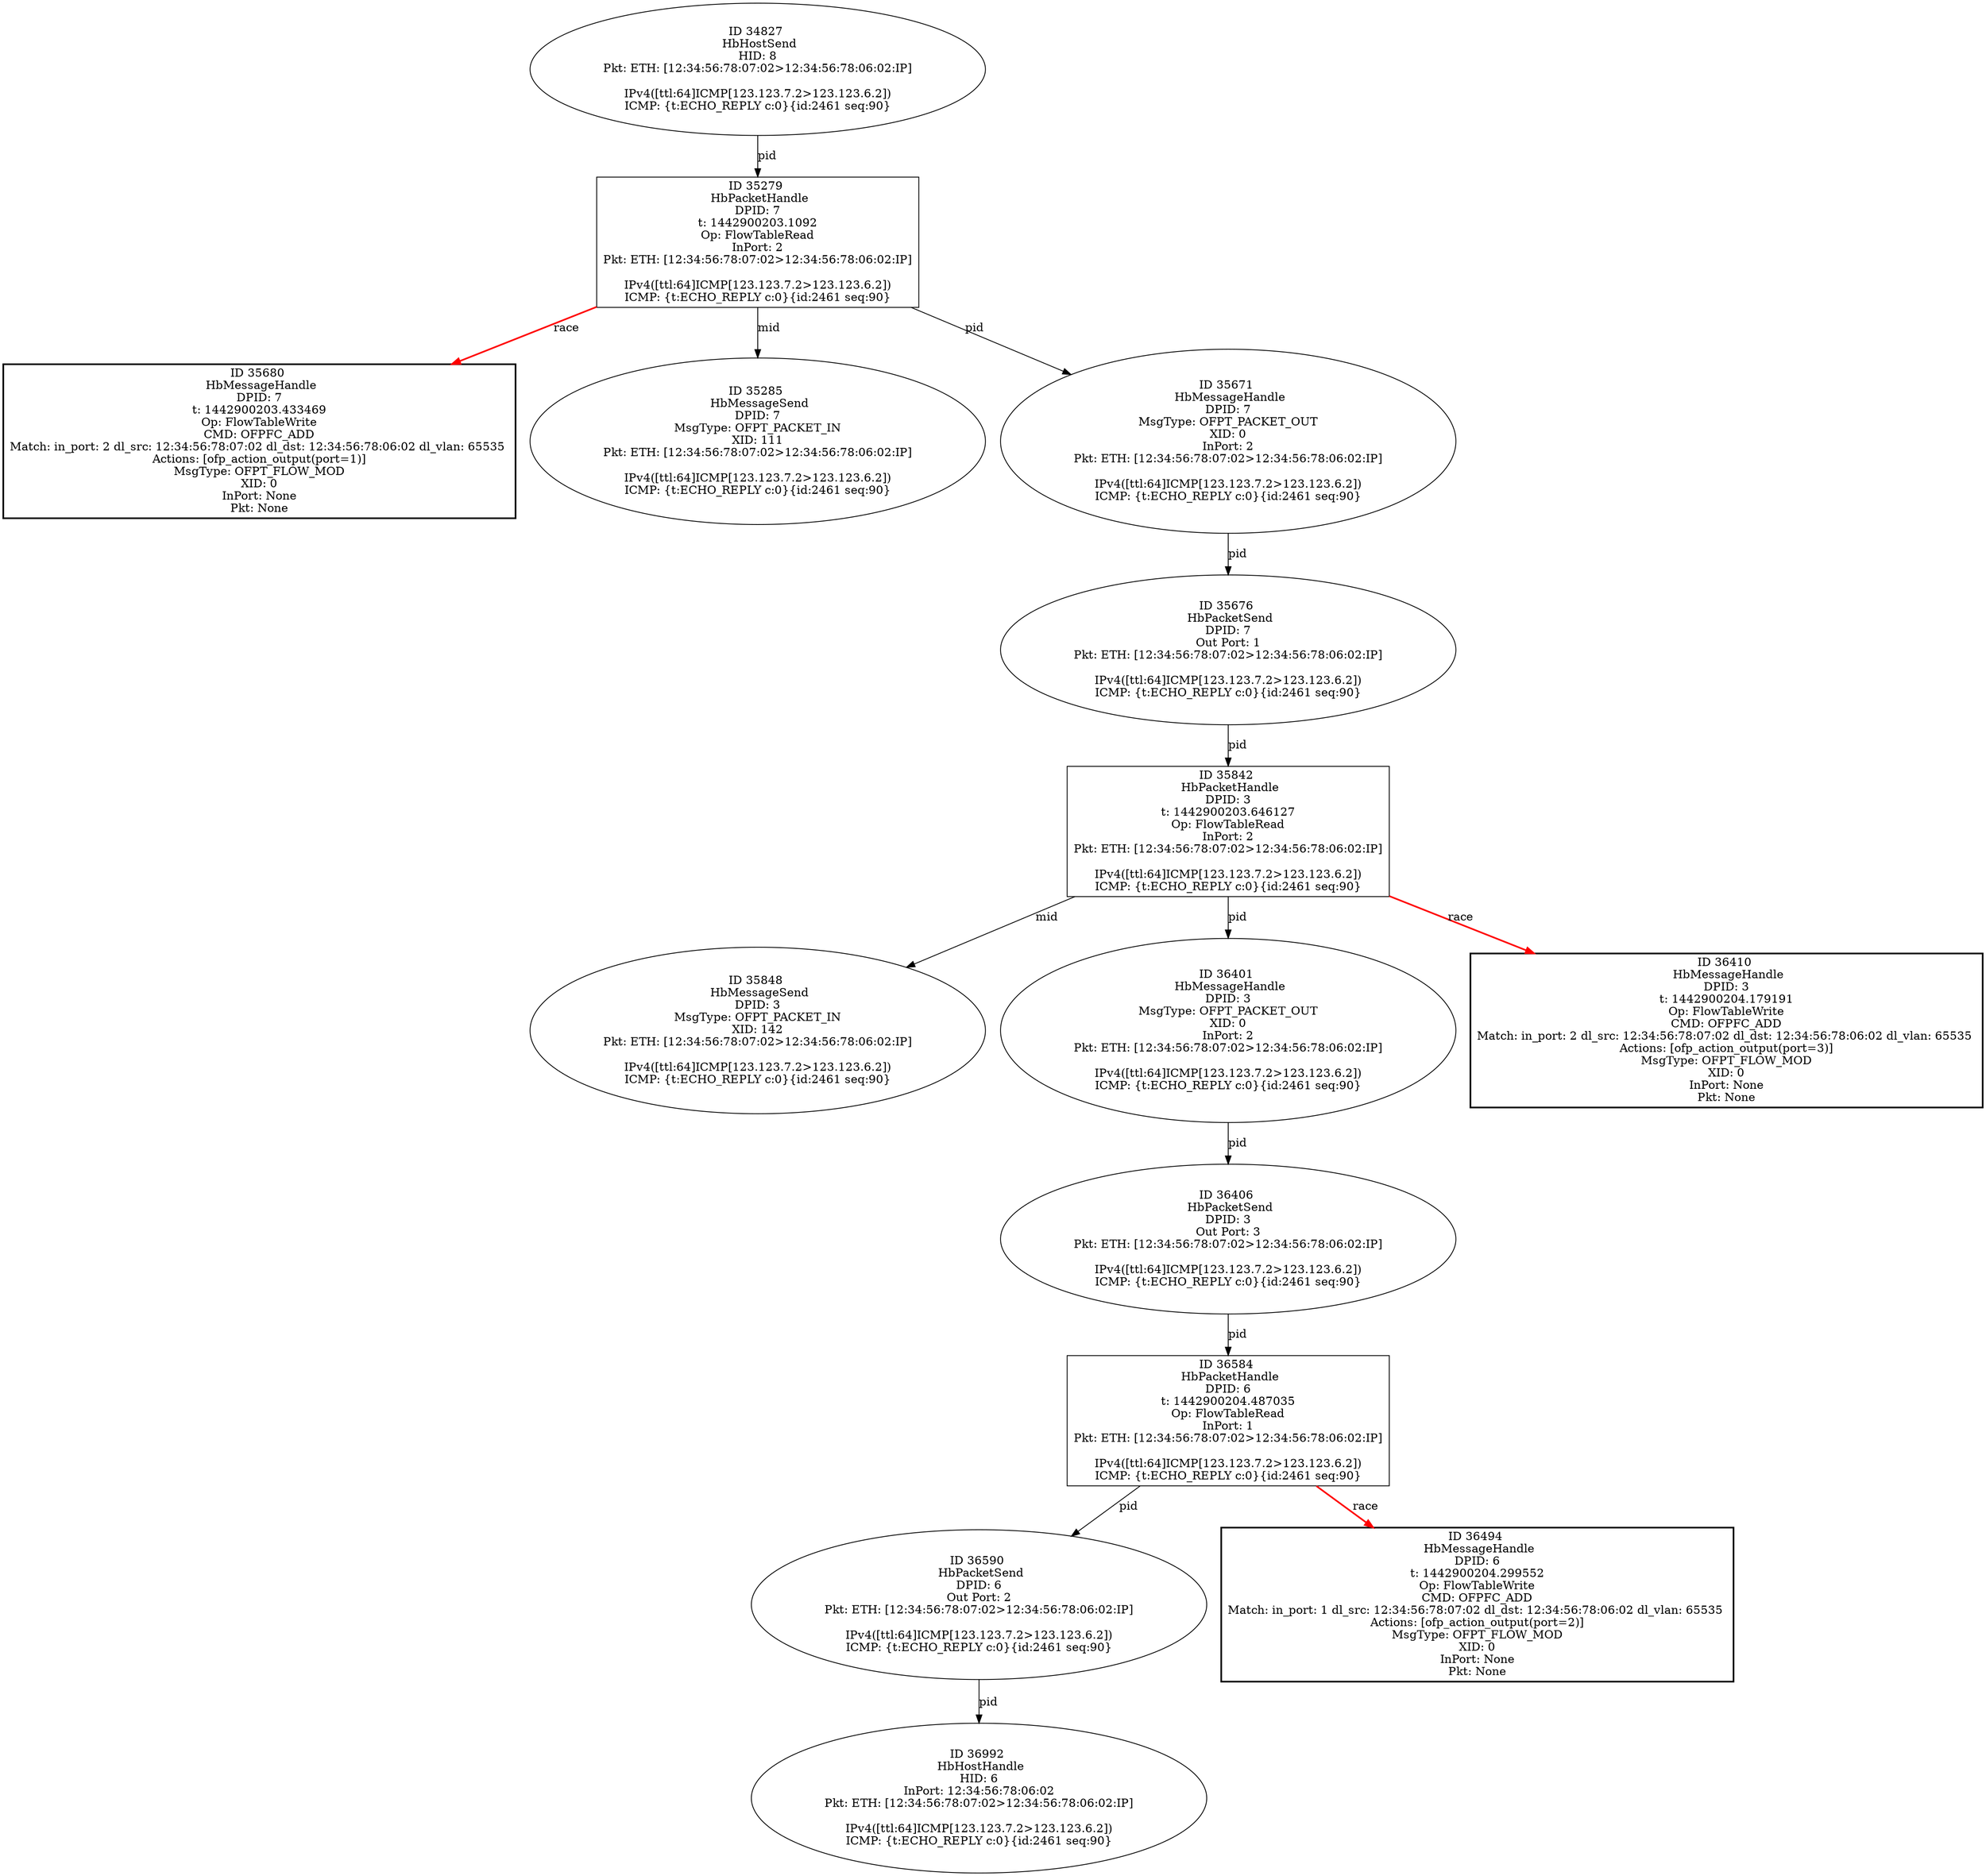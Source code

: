 strict digraph G {
36992 [shape=oval, event=<hb_events.HbHostHandle object at 0x10f963ed0>, label="ID 36992 
 HbHostHandle
HID: 6
InPort: 12:34:56:78:06:02
Pkt: ETH: [12:34:56:78:07:02>12:34:56:78:06:02:IP]

IPv4([ttl:64]ICMP[123.123.7.2>123.123.6.2])
ICMP: {t:ECHO_REPLY c:0}{id:2461 seq:90}"];
35680 [shape=box, style=bold, event=<hb_events.HbMessageHandle object at 0x10f2a9fd0>, label="ID 35680 
 HbMessageHandle
DPID: 7
t: 1442900203.433469
Op: FlowTableWrite
CMD: OFPFC_ADD
Match: in_port: 2 dl_src: 12:34:56:78:07:02 dl_dst: 12:34:56:78:06:02 dl_vlan: 65535 
Actions: [ofp_action_output(port=1)]
MsgType: OFPT_FLOW_MOD
XID: 0
InPort: None
Pkt: None"];
35842 [shape=box, event=<hb_events.HbPacketHandle object at 0x10f33ff50>, label="ID 35842 
 HbPacketHandle
DPID: 3
t: 1442900203.646127
Op: FlowTableRead
InPort: 2
Pkt: ETH: [12:34:56:78:07:02>12:34:56:78:06:02:IP]

IPv4([ttl:64]ICMP[123.123.7.2>123.123.6.2])
ICMP: {t:ECHO_REPLY c:0}{id:2461 seq:90}"];
35848 [shape=oval, event=<hb_events.HbMessageSend object at 0x10f3462d0>, label="ID 35848 
 HbMessageSend
DPID: 3
MsgType: OFPT_PACKET_IN
XID: 142
Pkt: ETH: [12:34:56:78:07:02>12:34:56:78:06:02:IP]

IPv4([ttl:64]ICMP[123.123.7.2>123.123.6.2])
ICMP: {t:ECHO_REPLY c:0}{id:2461 seq:90}"];
34827 [shape=oval, event=<hb_events.HbHostSend object at 0x10efde910>, label="ID 34827 
 HbHostSend
HID: 8
Pkt: ETH: [12:34:56:78:07:02>12:34:56:78:06:02:IP]

IPv4([ttl:64]ICMP[123.123.7.2>123.123.6.2])
ICMP: {t:ECHO_REPLY c:0}{id:2461 seq:90}"];
36584 [shape=box, event=<hb_events.HbPacketHandle object at 0x10f66ae10>, label="ID 36584 
 HbPacketHandle
DPID: 6
t: 1442900204.487035
Op: FlowTableRead
InPort: 1
Pkt: ETH: [12:34:56:78:07:02>12:34:56:78:06:02:IP]

IPv4([ttl:64]ICMP[123.123.7.2>123.123.6.2])
ICMP: {t:ECHO_REPLY c:0}{id:2461 seq:90}"];
36590 [shape=oval, event=<hb_events.HbPacketSend object at 0x10f726810>, label="ID 36590 
 HbPacketSend
DPID: 6
Out Port: 2
Pkt: ETH: [12:34:56:78:07:02>12:34:56:78:06:02:IP]

IPv4([ttl:64]ICMP[123.123.7.2>123.123.6.2])
ICMP: {t:ECHO_REPLY c:0}{id:2461 seq:90}"];
35279 [shape=box, event=<hb_events.HbPacketHandle object at 0x10f142350>, label="ID 35279 
 HbPacketHandle
DPID: 7
t: 1442900203.1092
Op: FlowTableRead
InPort: 2
Pkt: ETH: [12:34:56:78:07:02>12:34:56:78:06:02:IP]

IPv4([ttl:64]ICMP[123.123.7.2>123.123.6.2])
ICMP: {t:ECHO_REPLY c:0}{id:2461 seq:90}"];
36401 [shape=oval, event=<hb_events.HbMessageHandle object at 0x10f5c0d50>, label="ID 36401 
 HbMessageHandle
DPID: 3
MsgType: OFPT_PACKET_OUT
XID: 0
InPort: 2
Pkt: ETH: [12:34:56:78:07:02>12:34:56:78:06:02:IP]

IPv4([ttl:64]ICMP[123.123.7.2>123.123.6.2])
ICMP: {t:ECHO_REPLY c:0}{id:2461 seq:90}"];
35285 [shape=oval, event=<hb_events.HbMessageSend object at 0x10f14f550>, label="ID 35285 
 HbMessageSend
DPID: 7
MsgType: OFPT_PACKET_IN
XID: 111
Pkt: ETH: [12:34:56:78:07:02>12:34:56:78:06:02:IP]

IPv4([ttl:64]ICMP[123.123.7.2>123.123.6.2])
ICMP: {t:ECHO_REPLY c:0}{id:2461 seq:90}"];
36406 [shape=oval, event=<hb_events.HbPacketSend object at 0x10f5cdb90>, label="ID 36406 
 HbPacketSend
DPID: 3
Out Port: 3
Pkt: ETH: [12:34:56:78:07:02>12:34:56:78:06:02:IP]

IPv4([ttl:64]ICMP[123.123.7.2>123.123.6.2])
ICMP: {t:ECHO_REPLY c:0}{id:2461 seq:90}"];
35671 [shape=oval, event=<hb_events.HbMessageHandle object at 0x10f28c390>, label="ID 35671 
 HbMessageHandle
DPID: 7
MsgType: OFPT_PACKET_OUT
XID: 0
InPort: 2
Pkt: ETH: [12:34:56:78:07:02>12:34:56:78:06:02:IP]

IPv4([ttl:64]ICMP[123.123.7.2>123.123.6.2])
ICMP: {t:ECHO_REPLY c:0}{id:2461 seq:90}"];
36410 [shape=box, style=bold, event=<hb_events.HbMessageHandle object at 0x10f5e7e10>, label="ID 36410 
 HbMessageHandle
DPID: 3
t: 1442900204.179191
Op: FlowTableWrite
CMD: OFPFC_ADD
Match: in_port: 2 dl_src: 12:34:56:78:07:02 dl_dst: 12:34:56:78:06:02 dl_vlan: 65535 
Actions: [ofp_action_output(port=3)]
MsgType: OFPT_FLOW_MOD
XID: 0
InPort: None
Pkt: None"];
35676 [shape=oval, event=<hb_events.HbPacketSend object at 0x10f28c8d0>, label="ID 35676 
 HbPacketSend
DPID: 7
Out Port: 1
Pkt: ETH: [12:34:56:78:07:02>12:34:56:78:06:02:IP]

IPv4([ttl:64]ICMP[123.123.7.2>123.123.6.2])
ICMP: {t:ECHO_REPLY c:0}{id:2461 seq:90}"];
36494 [shape=box, style=bold, event=<hb_events.HbMessageHandle object at 0x10f635ad0>, label="ID 36494 
 HbMessageHandle
DPID: 6
t: 1442900204.299552
Op: FlowTableWrite
CMD: OFPFC_ADD
Match: in_port: 1 dl_src: 12:34:56:78:07:02 dl_dst: 12:34:56:78:06:02 dl_vlan: 65535 
Actions: [ofp_action_output(port=2)]
MsgType: OFPT_FLOW_MOD
XID: 0
InPort: None
Pkt: None"];
35842 -> 35848  [rel=mid, label=mid];
35842 -> 36401  [rel=pid, label=pid];
35842 -> 36410  [harmful=True, color=red, style=bold, rel=race, label=race];
36401 -> 36406  [rel=pid, label=pid];
34827 -> 35279  [rel=pid, label=pid];
36590 -> 36992  [rel=pid, label=pid];
35279 -> 35680  [harmful=True, color=red, style=bold, rel=race, label=race];
35279 -> 35285  [rel=mid, label=mid];
35279 -> 35671  [rel=pid, label=pid];
36584 -> 36494  [harmful=True, color=red, style=bold, rel=race, label=race];
36584 -> 36590  [rel=pid, label=pid];
36406 -> 36584  [rel=pid, label=pid];
35671 -> 35676  [rel=pid, label=pid];
35676 -> 35842  [rel=pid, label=pid];
}
